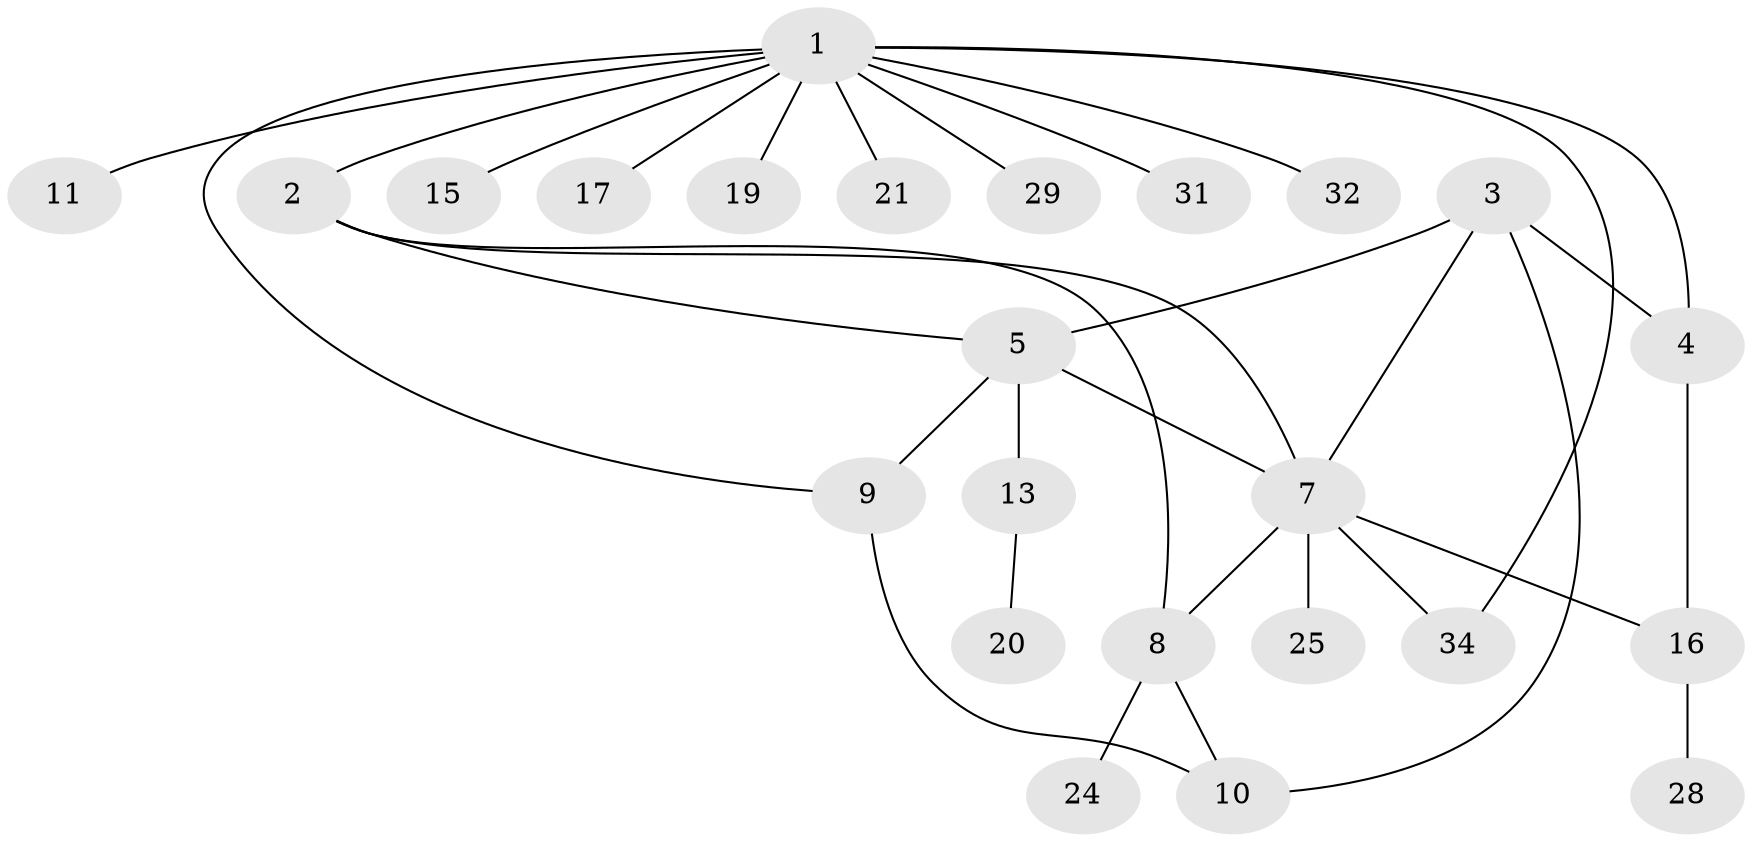 // original degree distribution, {12: 0.020833333333333332, 4: 0.125, 6: 0.041666666666666664, 7: 0.020833333333333332, 5: 0.020833333333333332, 3: 0.08333333333333333, 2: 0.14583333333333334, 1: 0.5416666666666666}
// Generated by graph-tools (version 1.1) at 2025/19/03/04/25 18:19:41]
// undirected, 24 vertices, 32 edges
graph export_dot {
graph [start="1"]
  node [color=gray90,style=filled];
  1;
  2;
  3;
  4 [super="+26"];
  5 [super="+38+36+6"];
  7;
  8 [super="+27+37+12"];
  9 [super="+41"];
  10;
  11 [super="+14"];
  13;
  15;
  16 [super="+18+43+40+22"];
  17 [super="+23"];
  19;
  20;
  21 [super="+33+44"];
  24;
  25;
  28;
  29;
  31;
  32 [super="+46"];
  34 [super="+45"];
  1 -- 2;
  1 -- 4;
  1 -- 9;
  1 -- 11;
  1 -- 15;
  1 -- 17;
  1 -- 19;
  1 -- 21;
  1 -- 29;
  1 -- 31;
  1 -- 32;
  1 -- 34;
  2 -- 7;
  2 -- 8;
  2 -- 5;
  3 -- 4;
  3 -- 7;
  3 -- 10;
  3 -- 5;
  4 -- 16;
  5 -- 13;
  5 -- 7;
  5 -- 9;
  7 -- 8;
  7 -- 25;
  7 -- 34;
  7 -- 16;
  8 -- 10;
  8 -- 24;
  9 -- 10;
  13 -- 20;
  16 -- 28;
}
